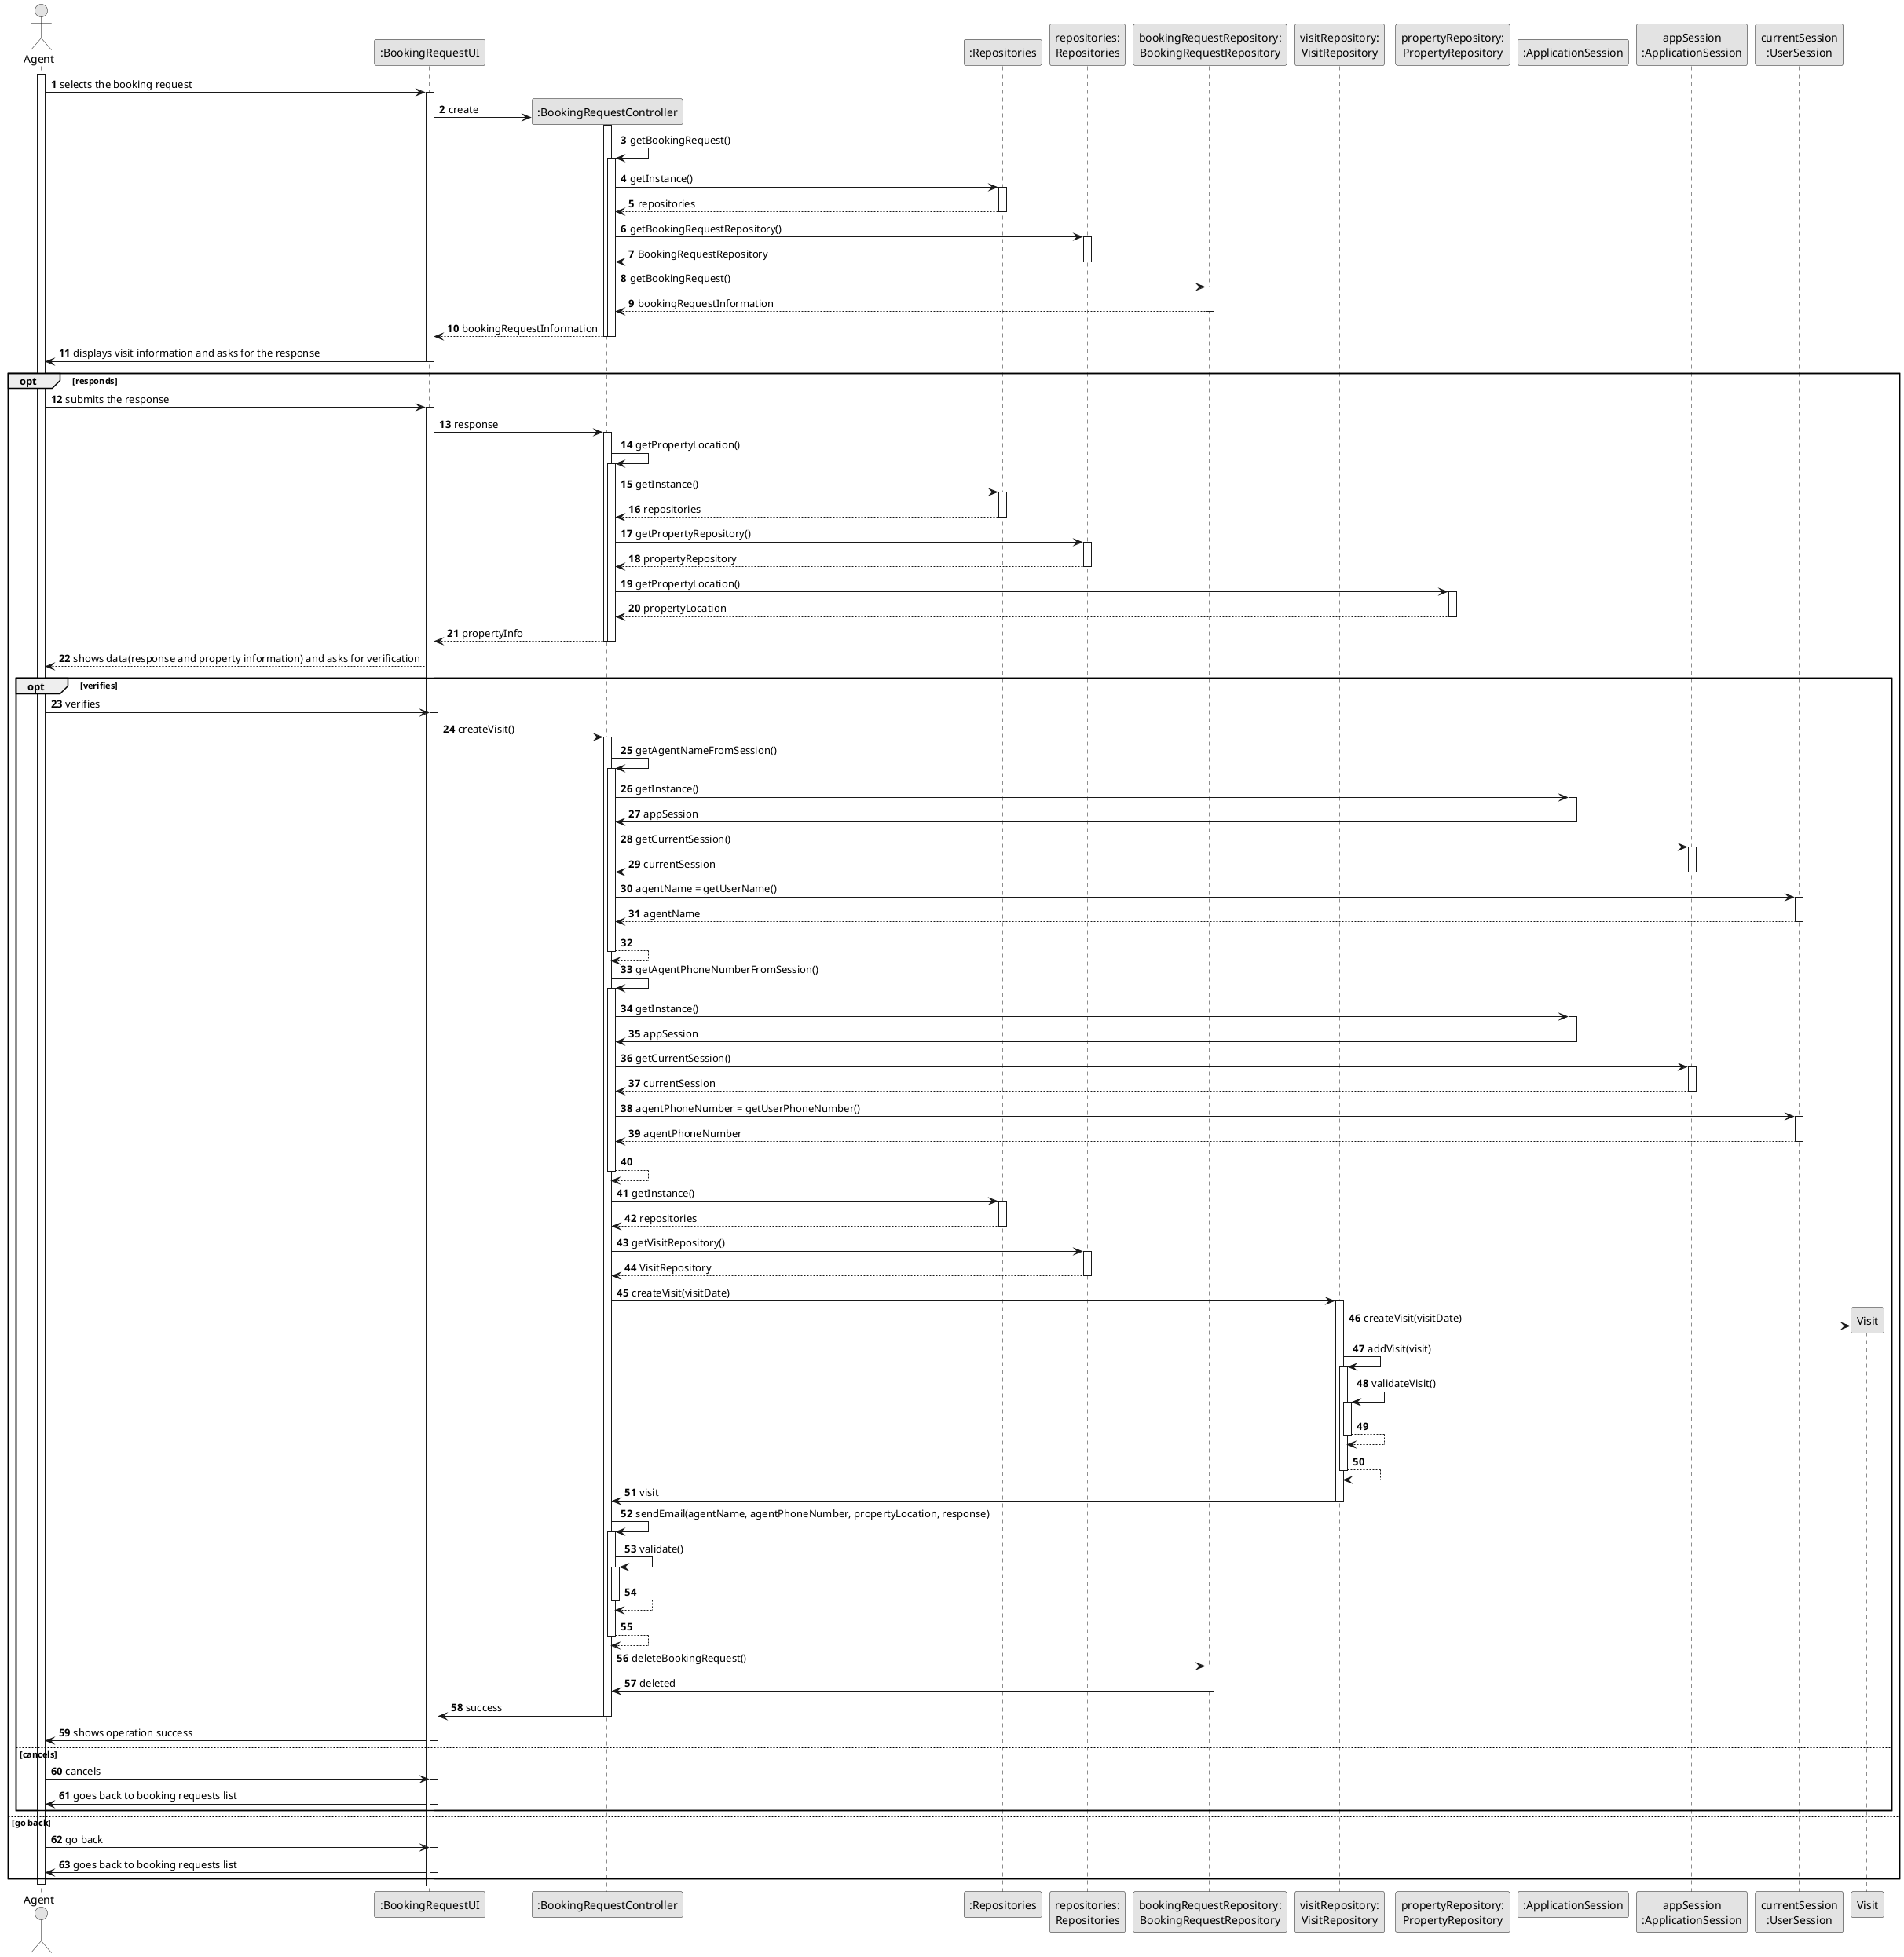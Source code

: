 @startuml
skinparam monochrome true
skinparam packageStyle rectangle
skinparam shadowing false

autonumber

'hide footbox
actor "Agent" as Agent
participant ":BookingRequestUI" as UI
participant ":BookingRequestController" as CTRL
participant ":Repositories" as RepositorySingleton
participant "repositories:\nRepositories" as PLAT
participant "bookingRequestRepository:\nBookingRequestRepository" as bookingRequestRepository
participant "visitRepository:\nVisitRepository" as visitRepository
participant "propertyRepository:\nPropertyRepository" as propertyRepository
participant ":ApplicationSession" as _APP
participant "appSession\n:ApplicationSession" as APP
participant "currentSession\n:UserSession" as SESSION
participant "Visit" as visit

activate Agent

        Agent -> UI : selects the booking request
        activate UI

            UI -> CTRL** : create
            activate CTRL

            CTRL -> CTRL : getBookingRequest()
            activate CTRL

                    CTRL -> RepositorySingleton : getInstance()
                    activate RepositorySingleton

                        RepositorySingleton --> CTRL: repositories
                    deactivate RepositorySingleton

                    CTRL -> PLAT : getBookingRequestRepository()
                    activate PLAT

                        PLAT --> CTRL : BookingRequestRepository
                    deactivate PLAT

                    CTRL -> bookingRequestRepository : getBookingRequest()
                    activate bookingRequestRepository

                       bookingRequestRepository --> CTRL : bookingRequestInformation
                    deactivate bookingRequestRepository

                    CTRL --> UI : bookingRequestInformation
                deactivate CTRL

            deactivate CTRL

            UI -> Agent : displays visit information and asks for the response
            deactivate UI

        opt responds

        Agent -> UI : submits the response
        activate UI

            UI -> CTRL : response
            activate CTRL

            CTRL -> CTRL : getPropertyLocation()
                            activate CTRL

                                CTRL -> RepositorySingleton : getInstance()
                                activate RepositorySingleton

                                    RepositorySingleton --> CTRL: repositories
                                deactivate RepositorySingleton

                                CTRL -> PLAT : getPropertyRepository()
                                activate PLAT

                                    PLAT --> CTRL : propertyRepository
                                deactivate PLAT

                                CTRL -> propertyRepository : getPropertyLocation()
                                activate propertyRepository

                                    propertyRepository --> CTRL : propertyLocation
                                deactivate propertyRepository

                                CTRL --> UI : propertyInfo
                            deactivate CTRL

                        deactivate CTRL

            UI --> Agent : shows data(response and property information) and asks for verification

        opt verifies

        Agent -> UI : verifies
        activate UI

         UI -> CTRL : createVisit()
                    activate CTRL

                        CTRL -> CTRL : getAgentNameFromSession()
                        activate CTRL

                            CTRL -> _APP: getInstance()
                            activate _APP
                                _APP -> CTRL: appSession
                            deactivate _APP

                            CTRL -> APP: getCurrentSession()
                            activate APP

                                APP --> CTRL: currentSession
                            deactivate APP

                            CTRL -> SESSION: agentName = getUserName()
                            activate SESSION

                                SESSION --> CTRL: agentName
                            deactivate SESSION

                        CTRL --> CTRL
                        deactivate CTRL

                        CTRL -> CTRL : getAgentPhoneNumberFromSession()
                        activate CTRL

                             CTRL -> _APP: getInstance()
                             activate _APP
                                _APP -> CTRL: appSession
                                deactivate _APP

                             CTRL -> APP: getCurrentSession()
                             activate APP

                                APP --> CTRL: currentSession
                                deactivate APP

                             CTRL -> SESSION: agentPhoneNumber = getUserPhoneNumber()
                             activate SESSION

                                 SESSION --> CTRL: agentPhoneNumber
                                 deactivate SESSION

                        CTRL --> CTRL
                        deactivate CTRL



                        CTRL -> RepositorySingleton : getInstance()
                        activate RepositorySingleton

                        RepositorySingleton --> CTRL: repositories
                        deactivate RepositorySingleton

                        CTRL -> PLAT : getVisitRepository()
                        activate PLAT

                        PLAT --> CTRL : VisitRepository
                        deactivate PLAT

                        CTRL -> visitRepository : createVisit(visitDate)
                        activate visitRepository

                        visitRepository -> visit** : createVisit(visitDate)

                        visitRepository -> visitRepository : addVisit(visit)
                        activate visitRepository

                         visitRepository -> visitRepository : validateVisit()
                         activate  visitRepository

                          visitRepository --> visitRepository
                          deactivate visitRepository

                          visitRepository --> visitRepository
                          deactivate visitRepository

                          visitRepository -> CTRL : visit
                          deactivate visitRepository

                          CTRL -> CTRL : sendEmail(agentName, agentPhoneNumber, propertyLocation, response)
                          activate CTRL

                          CTRL -> CTRL : validate()
                          activate CTRL

                           CTRL --> CTRL
                           deactivate CTRL

                           CTRL --> CTRL
                           deactivate CTRL

                        CTRL -> bookingRequestRepository : deleteBookingRequest()
                        activate bookingRequestRepository

                        bookingRequestRepository -> CTRL : deleted
                        deactivate bookingRequestRepository

                    CTRL -> UI : success
                    deactivate CTRL

        UI -> Agent : shows operation success
        deactivate UI

        else cancels

        Agent -> UI : cancels
        activate UI

        UI -> Agent : goes back to booking requests list
        deactivate UI

        end opt

        else go back

        Agent -> UI : go back
        activate UI

        UI -> Agent : goes back to booking requests list
        deactivate UI

        end opt



deactivate Agent

@enduml